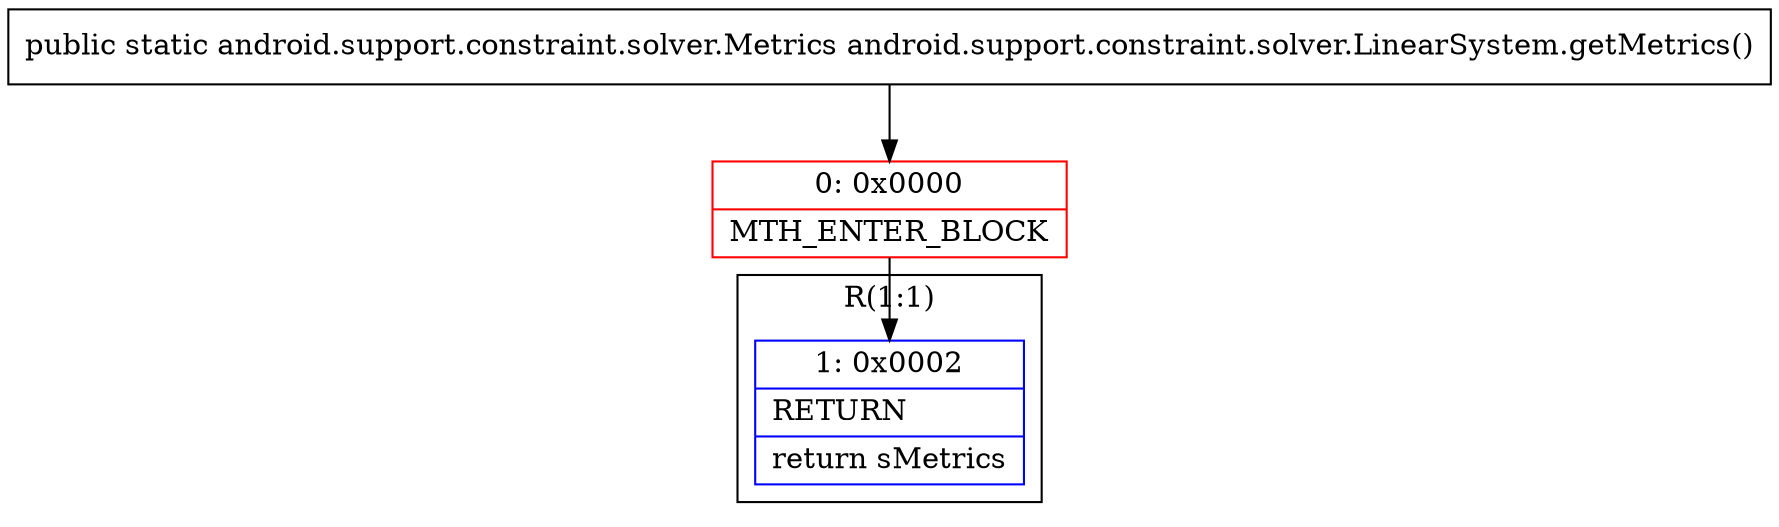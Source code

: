 digraph "CFG forandroid.support.constraint.solver.LinearSystem.getMetrics()Landroid\/support\/constraint\/solver\/Metrics;" {
subgraph cluster_Region_457897035 {
label = "R(1:1)";
node [shape=record,color=blue];
Node_1 [shape=record,label="{1\:\ 0x0002|RETURN\l|return sMetrics\l}"];
}
Node_0 [shape=record,color=red,label="{0\:\ 0x0000|MTH_ENTER_BLOCK\l}"];
MethodNode[shape=record,label="{public static android.support.constraint.solver.Metrics android.support.constraint.solver.LinearSystem.getMetrics() }"];
MethodNode -> Node_0;
Node_0 -> Node_1;
}

